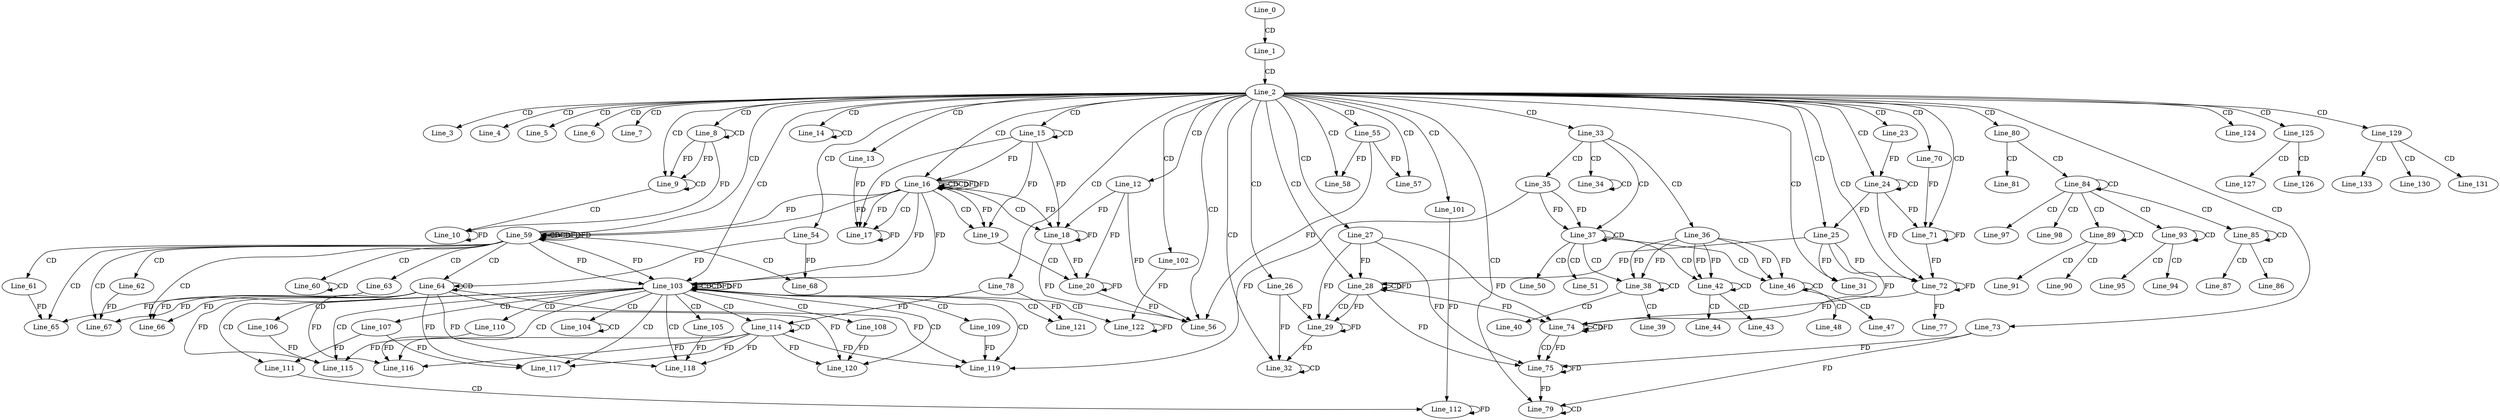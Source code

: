 digraph G {
  Line_0;
  Line_1;
  Line_2;
  Line_3;
  Line_4;
  Line_5;
  Line_6;
  Line_7;
  Line_8;
  Line_8;
  Line_9;
  Line_9;
  Line_10;
  Line_12;
  Line_13;
  Line_14;
  Line_14;
  Line_15;
  Line_15;
  Line_16;
  Line_16;
  Line_16;
  Line_16;
  Line_17;
  Line_17;
  Line_18;
  Line_18;
  Line_19;
  Line_19;
  Line_20;
  Line_23;
  Line_24;
  Line_24;
  Line_25;
  Line_25;
  Line_26;
  Line_27;
  Line_28;
  Line_28;
  Line_28;
  Line_29;
  Line_31;
  Line_32;
  Line_32;
  Line_33;
  Line_34;
  Line_34;
  Line_35;
  Line_36;
  Line_37;
  Line_37;
  Line_38;
  Line_38;
  Line_39;
  Line_40;
  Line_42;
  Line_42;
  Line_43;
  Line_44;
  Line_46;
  Line_46;
  Line_47;
  Line_48;
  Line_50;
  Line_51;
  Line_54;
  Line_55;
  Line_56;
  Line_57;
  Line_58;
  Line_59;
  Line_59;
  Line_59;
  Line_60;
  Line_60;
  Line_61;
  Line_62;
  Line_63;
  Line_64;
  Line_64;
  Line_65;
  Line_66;
  Line_67;
  Line_68;
  Line_70;
  Line_71;
  Line_71;
  Line_72;
  Line_72;
  Line_73;
  Line_74;
  Line_74;
  Line_74;
  Line_75;
  Line_77;
  Line_78;
  Line_79;
  Line_79;
  Line_80;
  Line_81;
  Line_84;
  Line_84;
  Line_85;
  Line_85;
  Line_86;
  Line_87;
  Line_89;
  Line_89;
  Line_90;
  Line_91;
  Line_93;
  Line_93;
  Line_94;
  Line_95;
  Line_97;
  Line_98;
  Line_101;
  Line_102;
  Line_103;
  Line_103;
  Line_103;
  Line_104;
  Line_104;
  Line_105;
  Line_106;
  Line_107;
  Line_108;
  Line_109;
  Line_110;
  Line_111;
  Line_111;
  Line_111;
  Line_111;
  Line_111;
  Line_112;
  Line_114;
  Line_114;
  Line_115;
  Line_116;
  Line_117;
  Line_118;
  Line_119;
  Line_120;
  Line_121;
  Line_122;
  Line_124;
  Line_125;
  Line_126;
  Line_127;
  Line_129;
  Line_130;
  Line_131;
  Line_133;
  Line_0 -> Line_1 [ label="CD" ];
  Line_1 -> Line_2 [ label="CD" ];
  Line_2 -> Line_3 [ label="CD" ];
  Line_2 -> Line_4 [ label="CD" ];
  Line_2 -> Line_5 [ label="CD" ];
  Line_2 -> Line_6 [ label="CD" ];
  Line_2 -> Line_7 [ label="CD" ];
  Line_2 -> Line_8 [ label="CD" ];
  Line_8 -> Line_8 [ label="CD" ];
  Line_2 -> Line_9 [ label="CD" ];
  Line_8 -> Line_9 [ label="FD" ];
  Line_9 -> Line_9 [ label="CD" ];
  Line_8 -> Line_9 [ label="FD" ];
  Line_9 -> Line_10 [ label="CD" ];
  Line_8 -> Line_10 [ label="FD" ];
  Line_10 -> Line_10 [ label="FD" ];
  Line_2 -> Line_12 [ label="CD" ];
  Line_2 -> Line_13 [ label="CD" ];
  Line_2 -> Line_14 [ label="CD" ];
  Line_14 -> Line_14 [ label="CD" ];
  Line_2 -> Line_15 [ label="CD" ];
  Line_15 -> Line_15 [ label="CD" ];
  Line_2 -> Line_16 [ label="CD" ];
  Line_16 -> Line_16 [ label="CD" ];
  Line_16 -> Line_16 [ label="CD" ];
  Line_15 -> Line_16 [ label="FD" ];
  Line_16 -> Line_16 [ label="FD" ];
  Line_16 -> Line_17 [ label="CD" ];
  Line_17 -> Line_17 [ label="FD" ];
  Line_13 -> Line_17 [ label="FD" ];
  Line_15 -> Line_17 [ label="FD" ];
  Line_16 -> Line_17 [ label="FD" ];
  Line_16 -> Line_18 [ label="CD" ];
  Line_18 -> Line_18 [ label="FD" ];
  Line_12 -> Line_18 [ label="FD" ];
  Line_15 -> Line_18 [ label="FD" ];
  Line_16 -> Line_18 [ label="FD" ];
  Line_16 -> Line_19 [ label="CD" ];
  Line_16 -> Line_19 [ label="FD" ];
  Line_15 -> Line_19 [ label="FD" ];
  Line_19 -> Line_20 [ label="CD" ];
  Line_18 -> Line_20 [ label="FD" ];
  Line_20 -> Line_20 [ label="FD" ];
  Line_12 -> Line_20 [ label="FD" ];
  Line_2 -> Line_23 [ label="CD" ];
  Line_2 -> Line_24 [ label="CD" ];
  Line_24 -> Line_24 [ label="CD" ];
  Line_23 -> Line_24 [ label="FD" ];
  Line_2 -> Line_25 [ label="CD" ];
  Line_24 -> Line_25 [ label="FD" ];
  Line_2 -> Line_26 [ label="CD" ];
  Line_2 -> Line_27 [ label="CD" ];
  Line_2 -> Line_28 [ label="CD" ];
  Line_28 -> Line_28 [ label="CD" ];
  Line_28 -> Line_28 [ label="FD" ];
  Line_27 -> Line_28 [ label="FD" ];
  Line_25 -> Line_28 [ label="FD" ];
  Line_28 -> Line_29 [ label="CD" ];
  Line_29 -> Line_29 [ label="FD" ];
  Line_26 -> Line_29 [ label="FD" ];
  Line_28 -> Line_29 [ label="FD" ];
  Line_27 -> Line_29 [ label="FD" ];
  Line_2 -> Line_31 [ label="CD" ];
  Line_25 -> Line_31 [ label="FD" ];
  Line_2 -> Line_32 [ label="CD" ];
  Line_32 -> Line_32 [ label="CD" ];
  Line_29 -> Line_32 [ label="FD" ];
  Line_26 -> Line_32 [ label="FD" ];
  Line_2 -> Line_33 [ label="CD" ];
  Line_33 -> Line_34 [ label="CD" ];
  Line_34 -> Line_34 [ label="CD" ];
  Line_33 -> Line_35 [ label="CD" ];
  Line_33 -> Line_36 [ label="CD" ];
  Line_33 -> Line_37 [ label="CD" ];
  Line_35 -> Line_37 [ label="FD" ];
  Line_37 -> Line_37 [ label="CD" ];
  Line_35 -> Line_37 [ label="FD" ];
  Line_37 -> Line_38 [ label="CD" ];
  Line_36 -> Line_38 [ label="FD" ];
  Line_38 -> Line_38 [ label="CD" ];
  Line_36 -> Line_38 [ label="FD" ];
  Line_38 -> Line_39 [ label="CD" ];
  Line_38 -> Line_40 [ label="CD" ];
  Line_37 -> Line_42 [ label="CD" ];
  Line_36 -> Line_42 [ label="FD" ];
  Line_42 -> Line_42 [ label="CD" ];
  Line_36 -> Line_42 [ label="FD" ];
  Line_42 -> Line_43 [ label="CD" ];
  Line_42 -> Line_44 [ label="CD" ];
  Line_37 -> Line_46 [ label="CD" ];
  Line_36 -> Line_46 [ label="FD" ];
  Line_46 -> Line_46 [ label="CD" ];
  Line_36 -> Line_46 [ label="FD" ];
  Line_46 -> Line_47 [ label="CD" ];
  Line_46 -> Line_48 [ label="CD" ];
  Line_37 -> Line_50 [ label="CD" ];
  Line_37 -> Line_51 [ label="CD" ];
  Line_2 -> Line_54 [ label="CD" ];
  Line_2 -> Line_55 [ label="CD" ];
  Line_2 -> Line_56 [ label="CD" ];
  Line_55 -> Line_56 [ label="FD" ];
  Line_18 -> Line_56 [ label="FD" ];
  Line_20 -> Line_56 [ label="FD" ];
  Line_12 -> Line_56 [ label="FD" ];
  Line_2 -> Line_57 [ label="CD" ];
  Line_55 -> Line_57 [ label="FD" ];
  Line_2 -> Line_58 [ label="CD" ];
  Line_55 -> Line_58 [ label="FD" ];
  Line_2 -> Line_59 [ label="CD" ];
  Line_59 -> Line_59 [ label="CD" ];
  Line_16 -> Line_59 [ label="FD" ];
  Line_59 -> Line_59 [ label="CD" ];
  Line_59 -> Line_59 [ label="FD" ];
  Line_16 -> Line_59 [ label="FD" ];
  Line_59 -> Line_60 [ label="CD" ];
  Line_60 -> Line_60 [ label="CD" ];
  Line_59 -> Line_61 [ label="CD" ];
  Line_59 -> Line_62 [ label="CD" ];
  Line_59 -> Line_63 [ label="CD" ];
  Line_59 -> Line_64 [ label="CD" ];
  Line_64 -> Line_64 [ label="CD" ];
  Line_54 -> Line_64 [ label="FD" ];
  Line_59 -> Line_65 [ label="CD" ];
  Line_64 -> Line_65 [ label="FD" ];
  Line_61 -> Line_65 [ label="FD" ];
  Line_59 -> Line_66 [ label="CD" ];
  Line_64 -> Line_66 [ label="FD" ];
  Line_63 -> Line_66 [ label="FD" ];
  Line_59 -> Line_67 [ label="CD" ];
  Line_64 -> Line_67 [ label="FD" ];
  Line_62 -> Line_67 [ label="FD" ];
  Line_59 -> Line_68 [ label="CD" ];
  Line_54 -> Line_68 [ label="FD" ];
  Line_2 -> Line_70 [ label="CD" ];
  Line_2 -> Line_71 [ label="CD" ];
  Line_24 -> Line_71 [ label="FD" ];
  Line_71 -> Line_71 [ label="FD" ];
  Line_70 -> Line_71 [ label="FD" ];
  Line_2 -> Line_72 [ label="CD" ];
  Line_25 -> Line_72 [ label="FD" ];
  Line_72 -> Line_72 [ label="FD" ];
  Line_24 -> Line_72 [ label="FD" ];
  Line_71 -> Line_72 [ label="FD" ];
  Line_2 -> Line_73 [ label="CD" ];
  Line_74 -> Line_74 [ label="CD" ];
  Line_74 -> Line_74 [ label="FD" ];
  Line_28 -> Line_74 [ label="FD" ];
  Line_27 -> Line_74 [ label="FD" ];
  Line_25 -> Line_74 [ label="FD" ];
  Line_72 -> Line_74 [ label="FD" ];
  Line_74 -> Line_75 [ label="CD" ];
  Line_75 -> Line_75 [ label="FD" ];
  Line_73 -> Line_75 [ label="FD" ];
  Line_74 -> Line_75 [ label="FD" ];
  Line_28 -> Line_75 [ label="FD" ];
  Line_27 -> Line_75 [ label="FD" ];
  Line_72 -> Line_77 [ label="FD" ];
  Line_2 -> Line_78 [ label="CD" ];
  Line_2 -> Line_79 [ label="CD" ];
  Line_79 -> Line_79 [ label="CD" ];
  Line_75 -> Line_79 [ label="FD" ];
  Line_73 -> Line_79 [ label="FD" ];
  Line_2 -> Line_80 [ label="CD" ];
  Line_80 -> Line_81 [ label="CD" ];
  Line_80 -> Line_84 [ label="CD" ];
  Line_84 -> Line_84 [ label="CD" ];
  Line_84 -> Line_85 [ label="CD" ];
  Line_85 -> Line_85 [ label="CD" ];
  Line_85 -> Line_86 [ label="CD" ];
  Line_85 -> Line_87 [ label="CD" ];
  Line_84 -> Line_89 [ label="CD" ];
  Line_89 -> Line_89 [ label="CD" ];
  Line_89 -> Line_90 [ label="CD" ];
  Line_89 -> Line_91 [ label="CD" ];
  Line_84 -> Line_93 [ label="CD" ];
  Line_93 -> Line_93 [ label="CD" ];
  Line_93 -> Line_94 [ label="CD" ];
  Line_93 -> Line_95 [ label="CD" ];
  Line_84 -> Line_97 [ label="CD" ];
  Line_84 -> Line_98 [ label="CD" ];
  Line_2 -> Line_101 [ label="CD" ];
  Line_2 -> Line_102 [ label="CD" ];
  Line_2 -> Line_103 [ label="CD" ];
  Line_103 -> Line_103 [ label="CD" ];
  Line_59 -> Line_103 [ label="FD" ];
  Line_16 -> Line_103 [ label="FD" ];
  Line_103 -> Line_103 [ label="CD" ];
  Line_103 -> Line_103 [ label="FD" ];
  Line_59 -> Line_103 [ label="FD" ];
  Line_16 -> Line_103 [ label="FD" ];
  Line_103 -> Line_104 [ label="CD" ];
  Line_104 -> Line_104 [ label="CD" ];
  Line_103 -> Line_105 [ label="CD" ];
  Line_103 -> Line_106 [ label="CD" ];
  Line_103 -> Line_107 [ label="CD" ];
  Line_103 -> Line_108 [ label="CD" ];
  Line_103 -> Line_109 [ label="CD" ];
  Line_103 -> Line_110 [ label="CD" ];
  Line_103 -> Line_111 [ label="CD" ];
  Line_107 -> Line_111 [ label="FD" ];
  Line_111 -> Line_112 [ label="CD" ];
  Line_112 -> Line_112 [ label="FD" ];
  Line_101 -> Line_112 [ label="FD" ];
  Line_103 -> Line_114 [ label="CD" ];
  Line_114 -> Line_114 [ label="CD" ];
  Line_78 -> Line_114 [ label="FD" ];
  Line_103 -> Line_115 [ label="CD" ];
  Line_114 -> Line_115 [ label="FD" ];
  Line_64 -> Line_115 [ label="FD" ];
  Line_106 -> Line_115 [ label="FD" ];
  Line_103 -> Line_116 [ label="CD" ];
  Line_114 -> Line_116 [ label="FD" ];
  Line_64 -> Line_116 [ label="FD" ];
  Line_110 -> Line_116 [ label="FD" ];
  Line_103 -> Line_117 [ label="CD" ];
  Line_114 -> Line_117 [ label="FD" ];
  Line_64 -> Line_117 [ label="FD" ];
  Line_107 -> Line_117 [ label="FD" ];
  Line_103 -> Line_118 [ label="CD" ];
  Line_114 -> Line_118 [ label="FD" ];
  Line_64 -> Line_118 [ label="FD" ];
  Line_105 -> Line_118 [ label="FD" ];
  Line_103 -> Line_119 [ label="CD" ];
  Line_114 -> Line_119 [ label="FD" ];
  Line_64 -> Line_119 [ label="FD" ];
  Line_109 -> Line_119 [ label="FD" ];
  Line_35 -> Line_119 [ label="FD" ];
  Line_103 -> Line_120 [ label="CD" ];
  Line_114 -> Line_120 [ label="FD" ];
  Line_64 -> Line_120 [ label="FD" ];
  Line_108 -> Line_120 [ label="FD" ];
  Line_103 -> Line_121 [ label="CD" ];
  Line_78 -> Line_121 [ label="FD" ];
  Line_103 -> Line_122 [ label="CD" ];
  Line_122 -> Line_122 [ label="FD" ];
  Line_102 -> Line_122 [ label="FD" ];
  Line_2 -> Line_124 [ label="CD" ];
  Line_2 -> Line_125 [ label="CD" ];
  Line_125 -> Line_126 [ label="CD" ];
  Line_125 -> Line_127 [ label="CD" ];
  Line_2 -> Line_129 [ label="CD" ];
  Line_129 -> Line_130 [ label="CD" ];
  Line_129 -> Line_131 [ label="CD" ];
  Line_129 -> Line_133 [ label="CD" ];
  Line_16 -> Line_16 [ label="FD" ];
  Line_59 -> Line_59 [ label="FD" ];
  Line_103 -> Line_103 [ label="FD" ];
}
